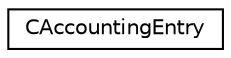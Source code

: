 digraph "Graphical Class Hierarchy"
{
  edge [fontname="Helvetica",fontsize="10",labelfontname="Helvetica",labelfontsize="10"];
  node [fontname="Helvetica",fontsize="10",shape=record];
  rankdir="LR";
  Node0 [label="CAccountingEntry",height=0.2,width=0.4,color="black", fillcolor="white", style="filled",URL="$dc/dde/class_c_accounting_entry.html",tooltip="Internal ions. "];
}
